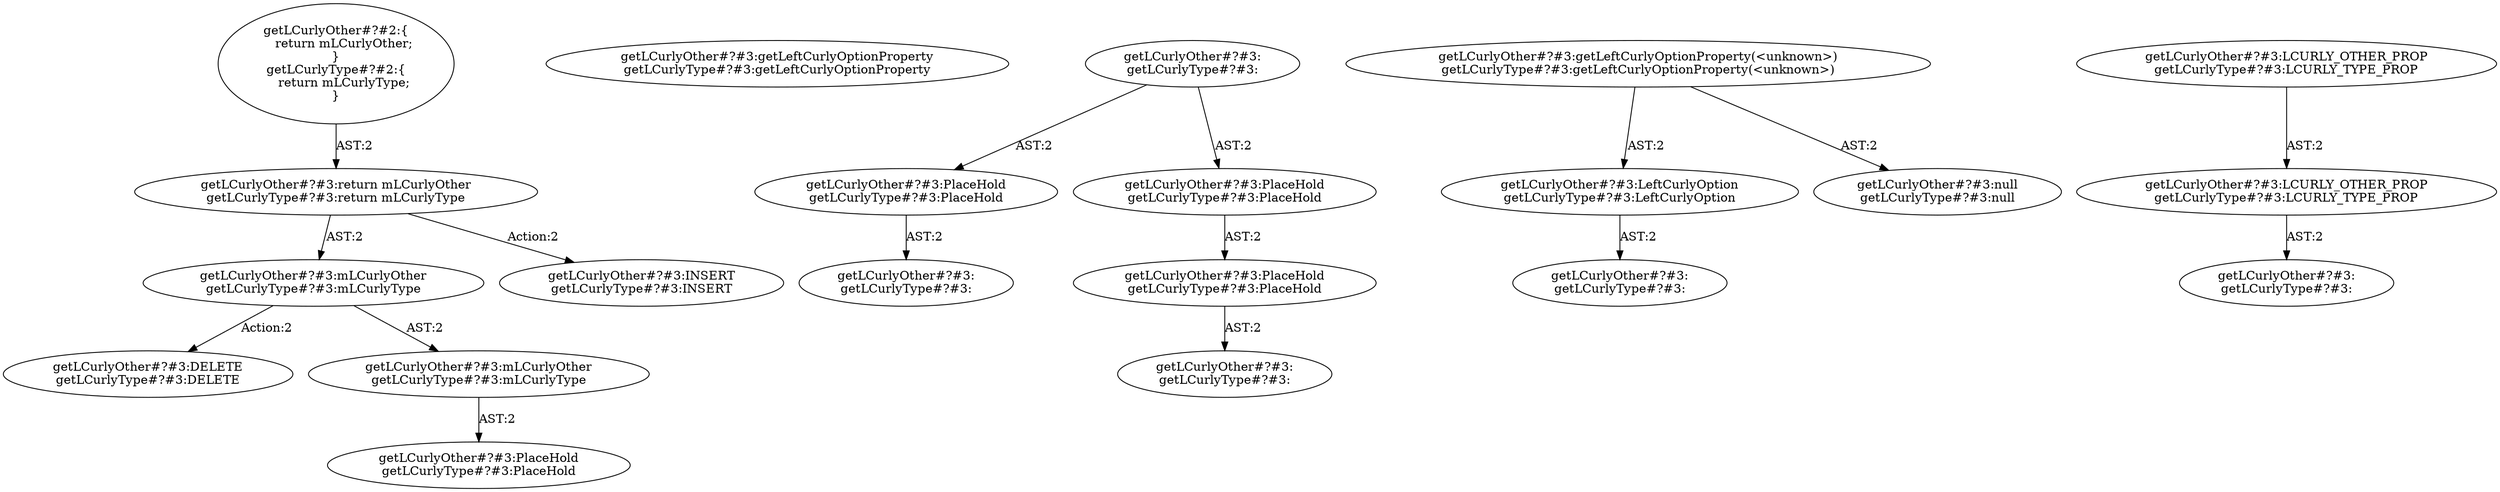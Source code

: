 digraph "Pattern" {
0 [label="getLCurlyOther#?#3:DELETE
getLCurlyType#?#3:DELETE" shape=ellipse]
1 [label="getLCurlyOther#?#3:mLCurlyOther
getLCurlyType#?#3:mLCurlyType" shape=ellipse]
2 [label="getLCurlyOther#?#3:return mLCurlyOther
getLCurlyType#?#3:return mLCurlyType" shape=ellipse]
3 [label="getLCurlyOther#?#2:\{
    return mLCurlyOther;
\}
getLCurlyType#?#2:\{
    return mLCurlyType;
\}" shape=ellipse]
4 [label="getLCurlyOther#?#3:INSERT
getLCurlyType#?#3:INSERT" shape=ellipse]
5 [label="getLCurlyOther#?#3:getLeftCurlyOptionProperty
getLCurlyType#?#3:getLeftCurlyOptionProperty" shape=ellipse]
6 [label="getLCurlyOther#?#3:
getLCurlyType#?#3:" shape=ellipse]
7 [label="getLCurlyOther#?#3:PlaceHold
getLCurlyType#?#3:PlaceHold" shape=ellipse]
8 [label="getLCurlyOther#?#3:
getLCurlyType#?#3:" shape=ellipse]
9 [label="getLCurlyOther#?#3:PlaceHold
getLCurlyType#?#3:PlaceHold" shape=ellipse]
10 [label="getLCurlyOther#?#3:PlaceHold
getLCurlyType#?#3:PlaceHold" shape=ellipse]
11 [label="getLCurlyOther#?#3:
getLCurlyType#?#3:" shape=ellipse]
12 [label="getLCurlyOther#?#3:getLeftCurlyOptionProperty(<unknown>)
getLCurlyType#?#3:getLeftCurlyOptionProperty(<unknown>)" shape=ellipse]
13 [label="getLCurlyOther#?#3:LeftCurlyOption
getLCurlyType#?#3:LeftCurlyOption" shape=ellipse]
14 [label="getLCurlyOther#?#3:
getLCurlyType#?#3:" shape=ellipse]
15 [label="getLCurlyOther#?#3:null
getLCurlyType#?#3:null" shape=ellipse]
16 [label="getLCurlyOther#?#3:LCURLY_OTHER_PROP
getLCurlyType#?#3:LCURLY_TYPE_PROP" shape=ellipse]
17 [label="getLCurlyOther#?#3:LCURLY_OTHER_PROP
getLCurlyType#?#3:LCURLY_TYPE_PROP" shape=ellipse]
18 [label="getLCurlyOther#?#3:
getLCurlyType#?#3:" shape=ellipse]
19 [label="getLCurlyOther#?#3:mLCurlyOther
getLCurlyType#?#3:mLCurlyType" shape=ellipse]
20 [label="getLCurlyOther#?#3:PlaceHold
getLCurlyType#?#3:PlaceHold" shape=ellipse]
1 -> 0 [label="Action:2"];
1 -> 19 [label="AST:2"];
2 -> 1 [label="AST:2"];
2 -> 4 [label="Action:2"];
3 -> 2 [label="AST:2"];
6 -> 7 [label="AST:2"];
6 -> 9 [label="AST:2"];
7 -> 8 [label="AST:2"];
9 -> 10 [label="AST:2"];
10 -> 11 [label="AST:2"];
12 -> 13 [label="AST:2"];
12 -> 15 [label="AST:2"];
13 -> 14 [label="AST:2"];
16 -> 17 [label="AST:2"];
17 -> 18 [label="AST:2"];
19 -> 20 [label="AST:2"];
}